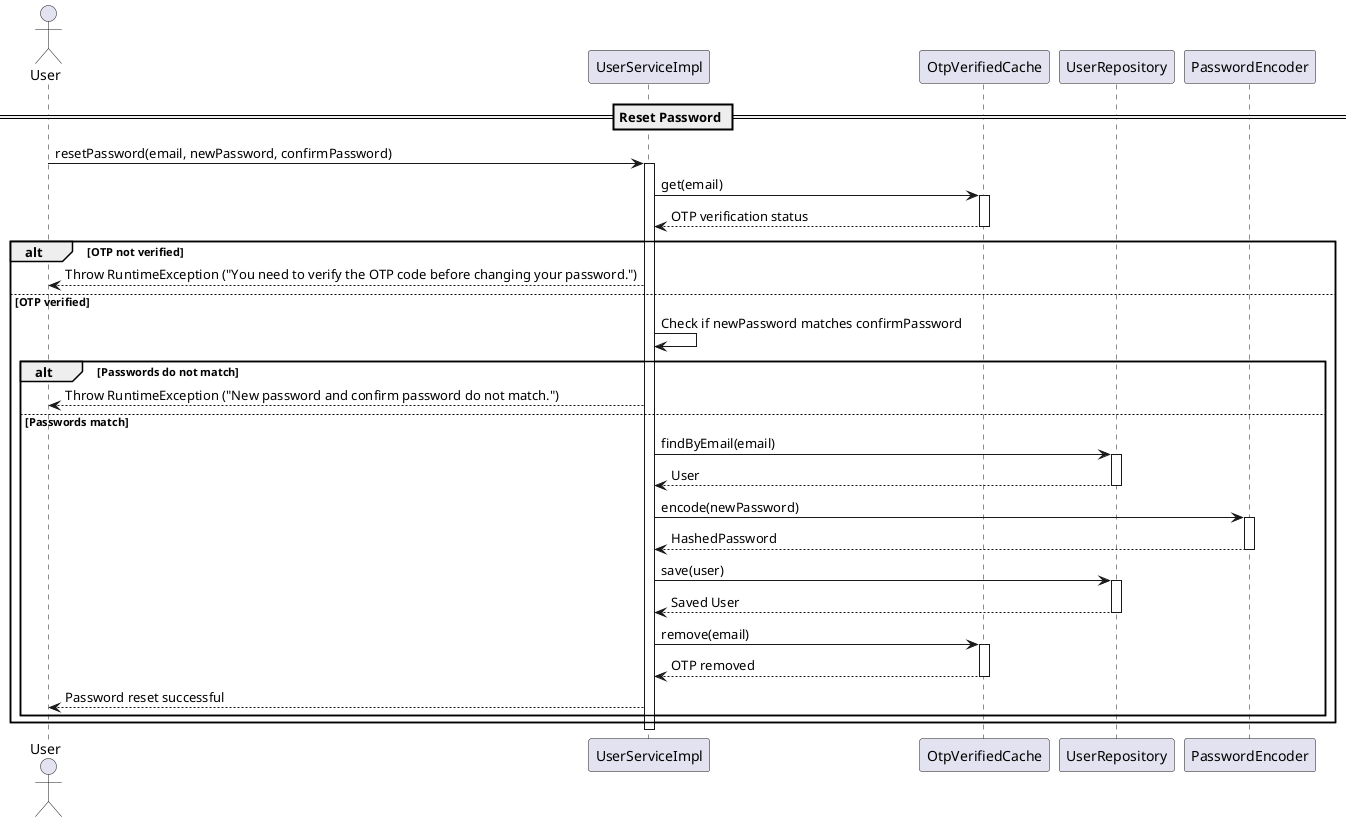 @startuml resetPassword

actor User
participant "UserServiceImpl" as UserService
participant "OtpVerifiedCache" as OtpVerifiedCache
participant "UserRepository" as Repository
participant "PasswordEncoder" as PasswordEncoder

== Reset Password ==
User -> UserService: resetPassword(email, newPassword, confirmPassword)
activate UserService

UserService -> OtpVerifiedCache: get(email)
activate OtpVerifiedCache
OtpVerifiedCache --> UserService: OTP verification status
deactivate OtpVerifiedCache

alt OTP not verified
    UserService --> User: Throw RuntimeException ("You need to verify the OTP code before changing your password.")
else OTP verified
    UserService -> UserService: Check if newPassword matches confirmPassword
    alt Passwords do not match
        UserService --> User: Throw RuntimeException ("New password and confirm password do not match.")
    else Passwords match
        UserService -> Repository: findByEmail(email)
        activate Repository
        Repository --> UserService: User
        deactivate Repository

        UserService -> PasswordEncoder: encode(newPassword)
        activate PasswordEncoder
        PasswordEncoder --> UserService: HashedPassword
        deactivate PasswordEncoder

        UserService -> Repository: save(user)
        activate Repository
        Repository --> UserService: Saved User
        deactivate Repository

        UserService -> OtpVerifiedCache: remove(email)
        activate OtpVerifiedCache
        OtpVerifiedCache --> UserService: OTP removed
        deactivate OtpVerifiedCache

        UserService --> User: Password reset successful
    end
end

deactivate UserService

@enduml
